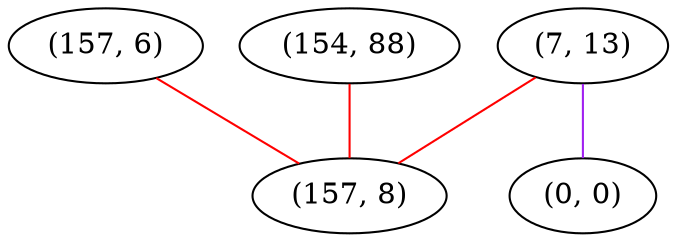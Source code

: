 graph "" {
"(157, 6)";
"(154, 88)";
"(7, 13)";
"(157, 8)";
"(0, 0)";
"(157, 6)" -- "(157, 8)"  [color=red, key=0, weight=1];
"(154, 88)" -- "(157, 8)"  [color=red, key=0, weight=1];
"(7, 13)" -- "(0, 0)"  [color=purple, key=0, weight=4];
"(7, 13)" -- "(157, 8)"  [color=red, key=0, weight=1];
}
